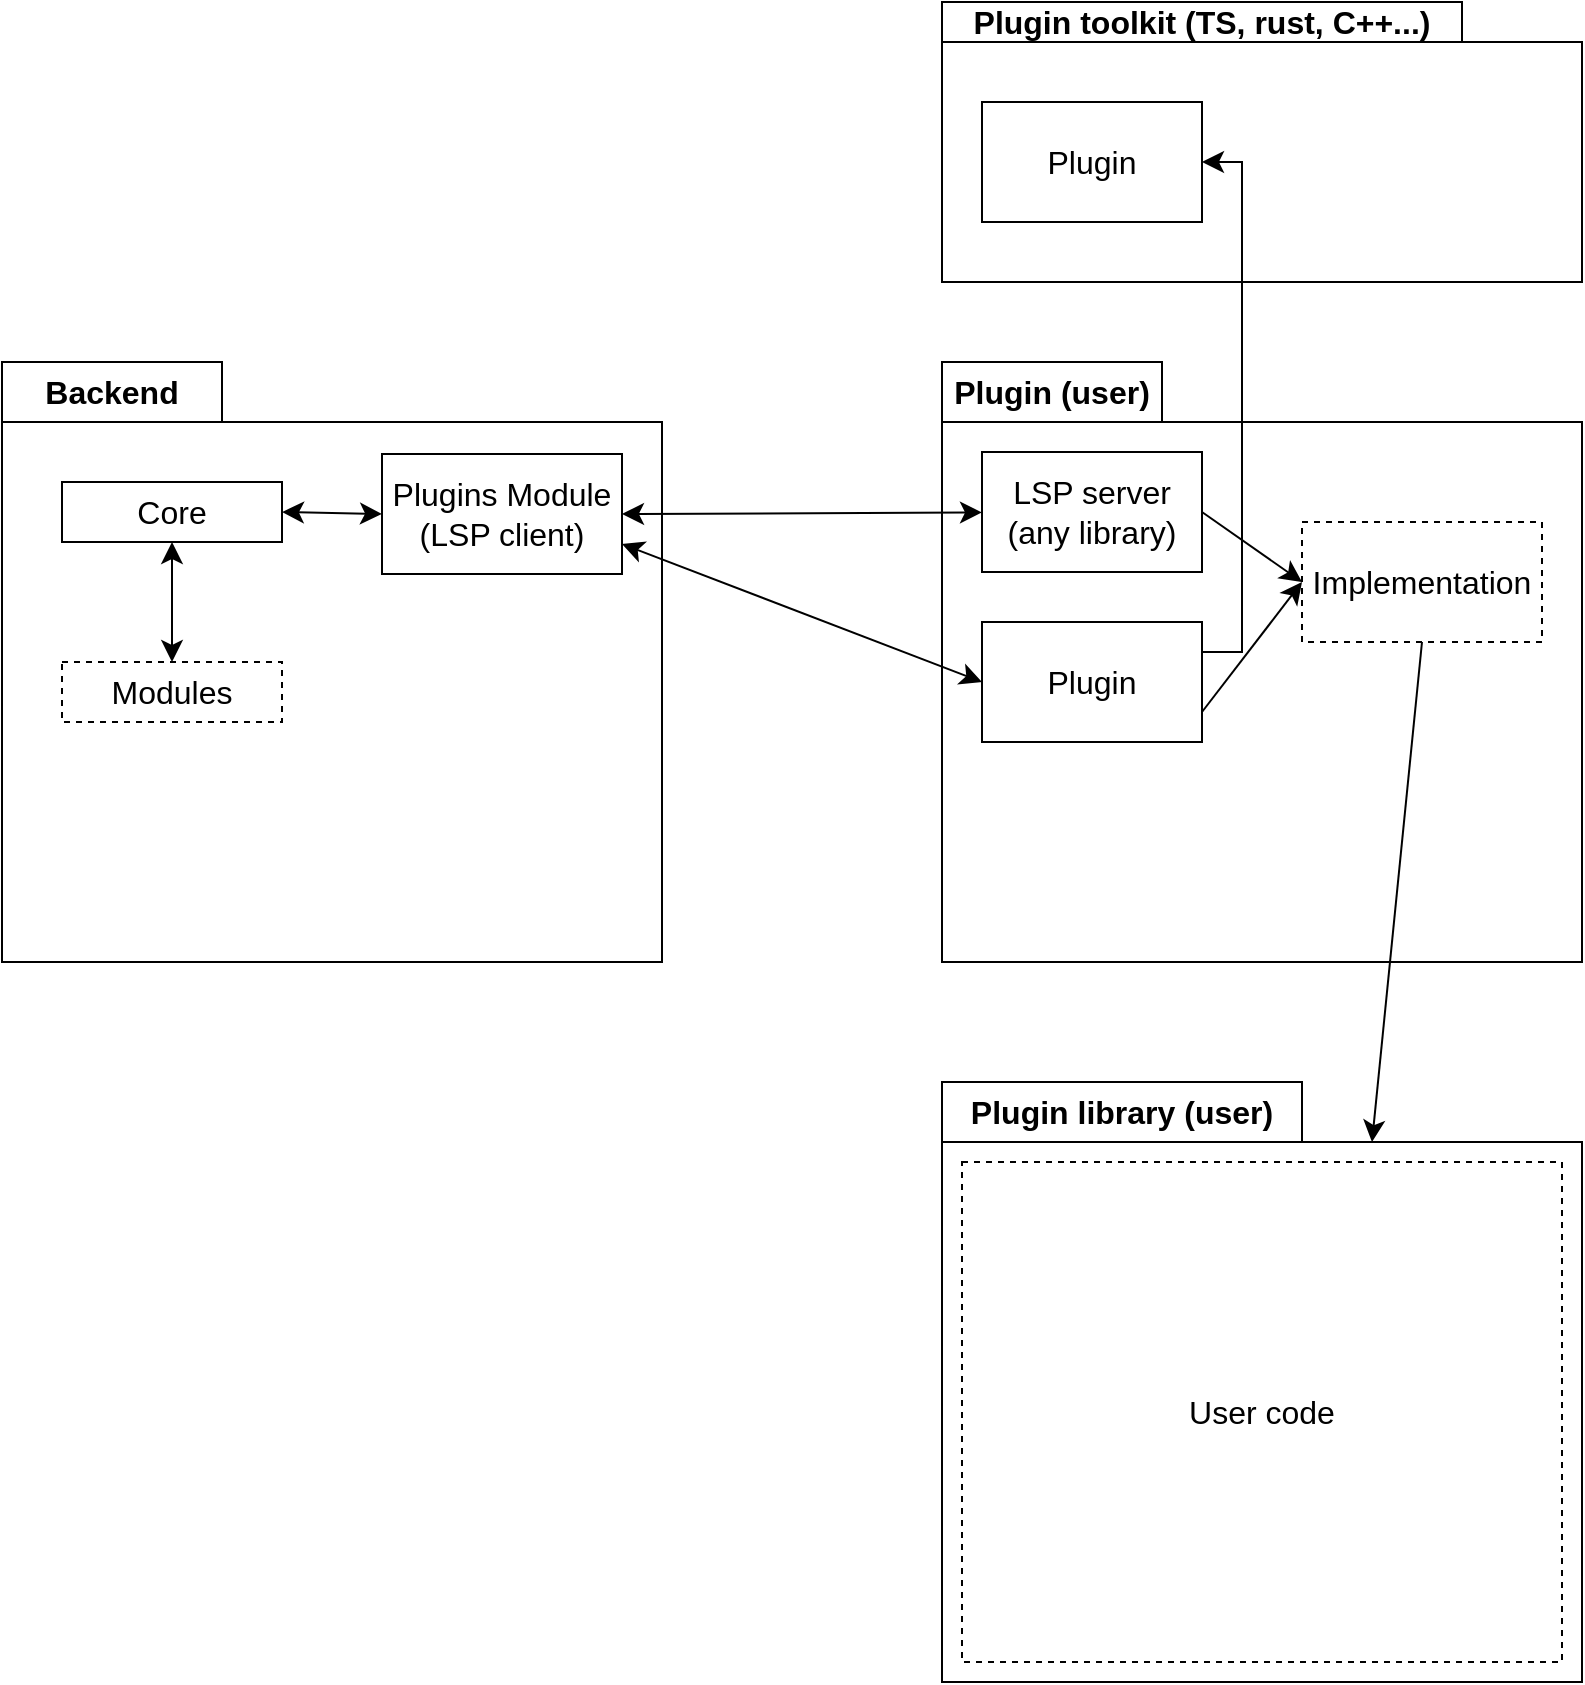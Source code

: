<mxfile version="21.2.8" type="device">
  <diagram name="Page-1" id="Q4zd6OtyTb_mXAlFx3f7">
    <mxGraphModel dx="1434" dy="1040" grid="1" gridSize="10" guides="1" tooltips="1" connect="1" arrows="1" fold="1" page="1" pageScale="1" pageWidth="850" pageHeight="1100" math="0" shadow="0">
      <root>
        <mxCell id="0" />
        <mxCell id="1" parent="0" />
        <mxCell id="Ec6gBhHxh1-I7oaVoJrF-1" value="Backend" style="shape=folder;fontStyle=1;tabWidth=110;tabHeight=30;tabPosition=left;html=1;boundedLbl=1;labelInHeader=1;container=1;collapsible=0;recursiveResize=0;whiteSpace=wrap;fontSize=16;" vertex="1" parent="1">
          <mxGeometry x="20" y="210" width="330" height="300" as="geometry" />
        </mxCell>
        <mxCell id="Ec6gBhHxh1-I7oaVoJrF-2" value="Plugins Module&lt;br&gt;(LSP client)" style="html=1;whiteSpace=wrap;fontSize=16;" vertex="1" parent="Ec6gBhHxh1-I7oaVoJrF-1">
          <mxGeometry width="120" height="60" relative="1" as="geometry">
            <mxPoint x="190" y="46" as="offset" />
          </mxGeometry>
        </mxCell>
        <mxCell id="Ec6gBhHxh1-I7oaVoJrF-5" value="Core" style="html=1;whiteSpace=wrap;fontSize=16;" vertex="1" parent="Ec6gBhHxh1-I7oaVoJrF-1">
          <mxGeometry width="110" height="30" relative="1" as="geometry">
            <mxPoint x="30" y="60" as="offset" />
          </mxGeometry>
        </mxCell>
        <mxCell id="Ec6gBhHxh1-I7oaVoJrF-6" value="Modules" style="html=1;whiteSpace=wrap;fontSize=16;dashed=1;" vertex="1" parent="Ec6gBhHxh1-I7oaVoJrF-1">
          <mxGeometry width="110" height="30" relative="1" as="geometry">
            <mxPoint x="30" y="150" as="offset" />
          </mxGeometry>
        </mxCell>
        <mxCell id="Ec6gBhHxh1-I7oaVoJrF-7" value="" style="endArrow=classic;startArrow=classic;html=1;rounded=0;fontSize=12;startSize=8;endSize=8;curved=1;exitX=1;exitY=0.5;exitDx=0;exitDy=0;entryX=0;entryY=0.5;entryDx=0;entryDy=0;" edge="1" parent="Ec6gBhHxh1-I7oaVoJrF-1" source="Ec6gBhHxh1-I7oaVoJrF-5" target="Ec6gBhHxh1-I7oaVoJrF-2">
          <mxGeometry width="50" height="50" relative="1" as="geometry">
            <mxPoint x="230" y="230" as="sourcePoint" />
            <mxPoint x="280" y="180" as="targetPoint" />
          </mxGeometry>
        </mxCell>
        <mxCell id="Ec6gBhHxh1-I7oaVoJrF-8" value="" style="endArrow=classic;startArrow=classic;html=1;rounded=0;fontSize=12;startSize=8;endSize=8;curved=1;exitX=0.5;exitY=0;exitDx=0;exitDy=0;entryX=0.5;entryY=1;entryDx=0;entryDy=0;" edge="1" parent="Ec6gBhHxh1-I7oaVoJrF-1" source="Ec6gBhHxh1-I7oaVoJrF-6" target="Ec6gBhHxh1-I7oaVoJrF-5">
          <mxGeometry width="50" height="50" relative="1" as="geometry">
            <mxPoint x="230" y="230" as="sourcePoint" />
            <mxPoint x="280" y="180" as="targetPoint" />
          </mxGeometry>
        </mxCell>
        <mxCell id="Ec6gBhHxh1-I7oaVoJrF-3" value="Plugin (user)" style="shape=folder;fontStyle=1;tabWidth=110;tabHeight=30;tabPosition=left;html=1;boundedLbl=1;labelInHeader=1;container=1;collapsible=0;recursiveResize=0;whiteSpace=wrap;fontSize=16;" vertex="1" parent="1">
          <mxGeometry x="490" y="210" width="320" height="300" as="geometry" />
        </mxCell>
        <mxCell id="Ec6gBhHxh1-I7oaVoJrF-22" style="edgeStyle=none;curved=1;rounded=0;orthogonalLoop=1;jettySize=auto;html=1;exitX=1;exitY=0.5;exitDx=0;exitDy=0;entryX=0;entryY=0.5;entryDx=0;entryDy=0;fontSize=12;startSize=8;endSize=8;" edge="1" parent="Ec6gBhHxh1-I7oaVoJrF-3" source="Ec6gBhHxh1-I7oaVoJrF-4" target="Ec6gBhHxh1-I7oaVoJrF-20">
          <mxGeometry relative="1" as="geometry" />
        </mxCell>
        <mxCell id="Ec6gBhHxh1-I7oaVoJrF-4" value="LSP server&lt;br&gt;(any library)" style="html=1;whiteSpace=wrap;fontSize=16;" vertex="1" parent="Ec6gBhHxh1-I7oaVoJrF-3">
          <mxGeometry width="110" height="60" relative="1" as="geometry">
            <mxPoint x="20" y="45" as="offset" />
          </mxGeometry>
        </mxCell>
        <mxCell id="Ec6gBhHxh1-I7oaVoJrF-23" style="edgeStyle=none;curved=1;rounded=0;orthogonalLoop=1;jettySize=auto;html=1;exitX=1;exitY=0.75;exitDx=0;exitDy=0;entryX=0;entryY=0.5;entryDx=0;entryDy=0;fontSize=12;startSize=8;endSize=8;" edge="1" parent="Ec6gBhHxh1-I7oaVoJrF-3" source="Ec6gBhHxh1-I7oaVoJrF-17" target="Ec6gBhHxh1-I7oaVoJrF-20">
          <mxGeometry relative="1" as="geometry" />
        </mxCell>
        <mxCell id="Ec6gBhHxh1-I7oaVoJrF-17" value="Plugin" style="html=1;whiteSpace=wrap;fontSize=16;" vertex="1" parent="Ec6gBhHxh1-I7oaVoJrF-3">
          <mxGeometry width="110" height="60" relative="1" as="geometry">
            <mxPoint x="20" y="130" as="offset" />
          </mxGeometry>
        </mxCell>
        <mxCell id="Ec6gBhHxh1-I7oaVoJrF-20" value="Implementation" style="rounded=0;whiteSpace=wrap;html=1;fontSize=16;dashed=1;" vertex="1" parent="Ec6gBhHxh1-I7oaVoJrF-3">
          <mxGeometry x="180" y="80" width="120" height="60" as="geometry" />
        </mxCell>
        <mxCell id="Ec6gBhHxh1-I7oaVoJrF-9" style="edgeStyle=none;curved=1;rounded=0;orthogonalLoop=1;jettySize=auto;html=1;exitX=1;exitY=0.5;exitDx=0;exitDy=0;fontSize=12;startSize=8;endSize=8;endArrow=classic;endFill=1;startArrow=classic;startFill=1;" edge="1" parent="1" source="Ec6gBhHxh1-I7oaVoJrF-2" target="Ec6gBhHxh1-I7oaVoJrF-4">
          <mxGeometry relative="1" as="geometry" />
        </mxCell>
        <mxCell id="Ec6gBhHxh1-I7oaVoJrF-12" value="Plugin library (user)" style="shape=folder;fontStyle=1;tabWidth=180;tabHeight=30;tabPosition=left;html=1;boundedLbl=1;labelInHeader=1;container=1;collapsible=0;recursiveResize=0;whiteSpace=wrap;fontSize=16;" vertex="1" parent="1">
          <mxGeometry x="490" y="570" width="320" height="300" as="geometry" />
        </mxCell>
        <mxCell id="Ec6gBhHxh1-I7oaVoJrF-14" value="User code" style="rounded=0;whiteSpace=wrap;html=1;fontSize=16;dashed=1;" vertex="1" parent="Ec6gBhHxh1-I7oaVoJrF-12">
          <mxGeometry x="10" y="40" width="300" height="250" as="geometry" />
        </mxCell>
        <mxCell id="Ec6gBhHxh1-I7oaVoJrF-15" value="Plugin toolkit (TS, rust, C++...)" style="shape=folder;fontStyle=1;tabWidth=260;tabHeight=20;tabPosition=left;html=1;boundedLbl=1;labelInHeader=1;container=1;collapsible=0;recursiveResize=0;whiteSpace=wrap;fontSize=16;" vertex="1" parent="1">
          <mxGeometry x="490" y="30" width="320" height="140" as="geometry" />
        </mxCell>
        <mxCell id="Ec6gBhHxh1-I7oaVoJrF-16" value="Plugin" style="html=1;whiteSpace=wrap;fontSize=16;" vertex="1" parent="Ec6gBhHxh1-I7oaVoJrF-15">
          <mxGeometry width="110" height="60" relative="1" as="geometry">
            <mxPoint x="20" y="50" as="offset" />
          </mxGeometry>
        </mxCell>
        <mxCell id="Ec6gBhHxh1-I7oaVoJrF-18" style="edgeStyle=orthogonalEdgeStyle;rounded=0;orthogonalLoop=1;jettySize=auto;html=1;exitX=1;exitY=0.25;exitDx=0;exitDy=0;entryX=1;entryY=0.5;entryDx=0;entryDy=0;fontSize=12;startSize=8;endSize=8;" edge="1" parent="1" source="Ec6gBhHxh1-I7oaVoJrF-17" target="Ec6gBhHxh1-I7oaVoJrF-16">
          <mxGeometry relative="1" as="geometry" />
        </mxCell>
        <mxCell id="Ec6gBhHxh1-I7oaVoJrF-19" style="edgeStyle=none;curved=1;rounded=0;orthogonalLoop=1;jettySize=auto;html=1;exitX=1;exitY=0.75;exitDx=0;exitDy=0;fontSize=12;startSize=8;endSize=8;endArrow=classic;endFill=1;startArrow=classic;startFill=1;entryX=0;entryY=0.5;entryDx=0;entryDy=0;" edge="1" parent="1" source="Ec6gBhHxh1-I7oaVoJrF-2" target="Ec6gBhHxh1-I7oaVoJrF-17">
          <mxGeometry relative="1" as="geometry">
            <mxPoint x="340" y="296" as="sourcePoint" />
            <mxPoint x="520" y="295" as="targetPoint" />
          </mxGeometry>
        </mxCell>
        <mxCell id="Ec6gBhHxh1-I7oaVoJrF-21" style="edgeStyle=none;curved=1;rounded=0;orthogonalLoop=1;jettySize=auto;html=1;exitX=0.5;exitY=1;exitDx=0;exitDy=0;entryX=0;entryY=0;entryDx=215;entryDy=30;entryPerimeter=0;fontSize=12;startSize=8;endSize=8;" edge="1" parent="1" source="Ec6gBhHxh1-I7oaVoJrF-20" target="Ec6gBhHxh1-I7oaVoJrF-12">
          <mxGeometry relative="1" as="geometry" />
        </mxCell>
      </root>
    </mxGraphModel>
  </diagram>
</mxfile>
